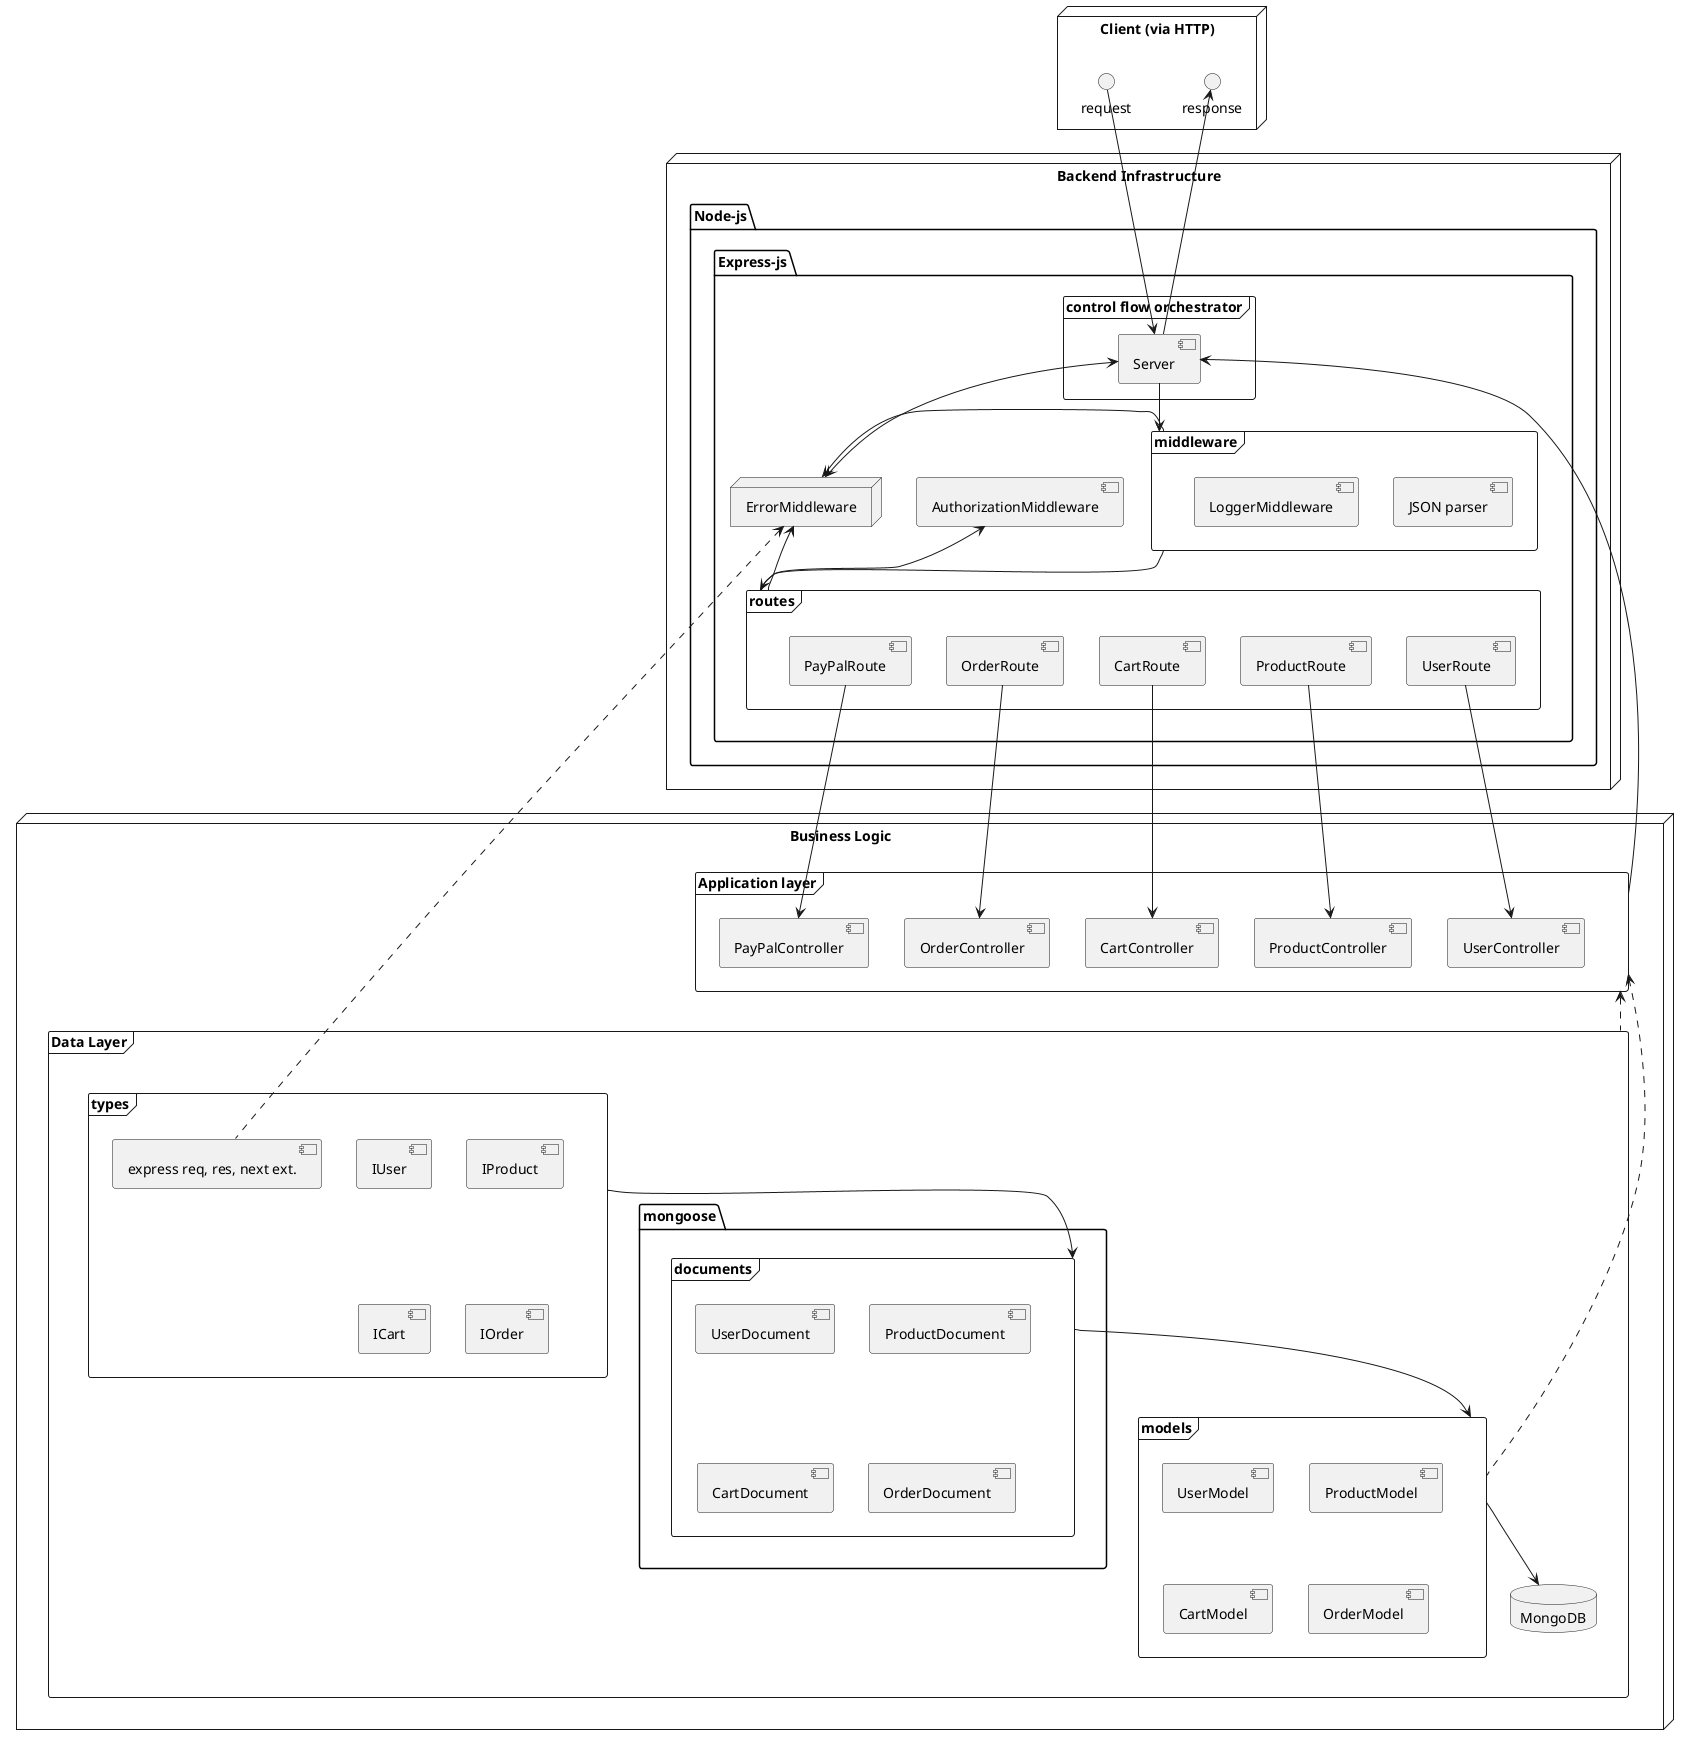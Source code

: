 @startuml
'https://plantuml.com/component-diagram

node "Client (via HTTP)"{
    () request
    () response
}


node "Backend Infrastructure"{

    package "Node-js" {

        package "Express-js" {
            frame "control flow orchestrator"{
                [Server]
            }

            frame "middleware"{
                [JSON parser]
                [LoggerMiddleware]
            }

            frame "routes"{
                [UserRoute]
                [ProductRoute]
                [CartRoute]
                [OrderRoute]
                [PayPalRoute]
            }

            node "ErrorMiddleware"{
            }

            [AuthorizationMiddleware]

        }
    }
}

node "Business Logic"{

    frame "Application layer"{
        [UserController]
        [ProductController]
        [CartController]
        [OrderController]
        [PayPalController]
    }

    frame "Data Layer"{
        frame "types"{
                [IUser]
                [IProduct]
                [ICart]
                [IOrder]
                [express req, res, next ext.]
            }

        package "mongoose"{

            frame "documents"{
                [UserDocument]
                [ProductDocument]
                [CartDocument]
                [OrderDocument]
            }
        }


        frame "models"{
              [UserModel]
              [ProductModel]
              [CartModel]
              [OrderModel]
        }

        database "MongoDB" {
        }
    }
}



request -down-> [Server]
[Server] -up-> response

[Server] -down-> "middleware"

"middleware" -right-> [ErrorMiddleware]
"routes" -up-> [ErrorMiddleware]
[ErrorMiddleware] <-right-> [Server]

"middleware" -down-> "routes"

"routes" -up-> [AuthorizationMiddleware]

[UserRoute] -down-> [UserController]
[ProductRoute] -down-> [ProductController]
[CartRoute] -down-> [CartController]
[OrderRoute] -down-> [OrderController]
[PayPalRoute] -down-> [PayPalController]


"Application layer" -right-> [Server]
"models" -down-> "MongoDB"

"types" -down-> "documents"
"documents" -down-> "models"
"Application layer" <.down. "models"

"Application layer" <.. "Data Layer"

[ErrorMiddleware] <.. [express req, res, next ext.]
























@enduml
